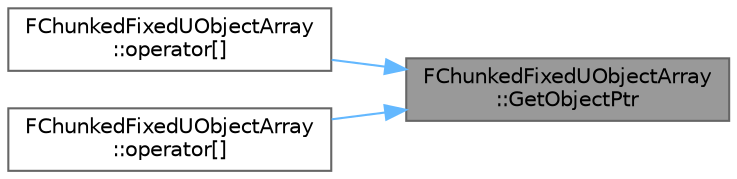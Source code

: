 digraph "FChunkedFixedUObjectArray::GetObjectPtr"
{
 // INTERACTIVE_SVG=YES
 // LATEX_PDF_SIZE
  bgcolor="transparent";
  edge [fontname=Helvetica,fontsize=10,labelfontname=Helvetica,labelfontsize=10];
  node [fontname=Helvetica,fontsize=10,shape=box,height=0.2,width=0.4];
  rankdir="RL";
  Node1 [id="Node000001",label="FChunkedFixedUObjectArray\l::GetObjectPtr",height=0.2,width=0.4,color="gray40", fillcolor="grey60", style="filled", fontcolor="black",tooltip="Return a pointer to the pointer to a given element."];
  Node1 -> Node2 [id="edge1_Node000001_Node000002",dir="back",color="steelblue1",style="solid",tooltip=" "];
  Node2 [id="Node000002",label="FChunkedFixedUObjectArray\l::operator[]",height=0.2,width=0.4,color="grey40", fillcolor="white", style="filled",URL="$dd/d95/classFChunkedFixedUObjectArray.html#ac11806d3d3c2e41c186c108b46398eca",tooltip=" "];
  Node1 -> Node3 [id="edge2_Node000001_Node000003",dir="back",color="steelblue1",style="solid",tooltip=" "];
  Node3 [id="Node000003",label="FChunkedFixedUObjectArray\l::operator[]",height=0.2,width=0.4,color="grey40", fillcolor="white", style="filled",URL="$dd/d95/classFChunkedFixedUObjectArray.html#a01ddb499ff0f58012d58e6590e8470b0",tooltip="Return a reference to an element."];
}
